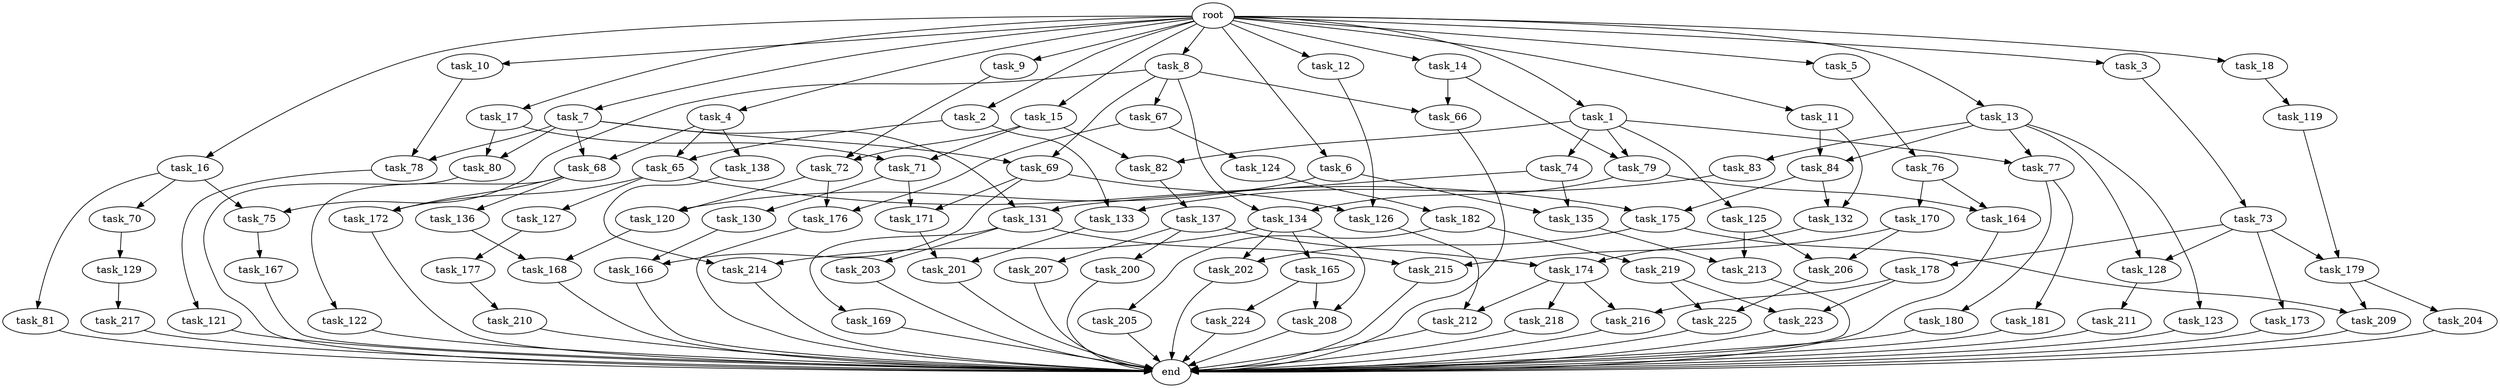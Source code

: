 digraph G {
  root [size="0.000000"];
  task_1 [size="102.400000"];
  task_2 [size="102.400000"];
  task_3 [size="102.400000"];
  task_4 [size="102.400000"];
  task_5 [size="102.400000"];
  task_6 [size="102.400000"];
  task_7 [size="102.400000"];
  task_8 [size="102.400000"];
  task_9 [size="102.400000"];
  task_10 [size="102.400000"];
  task_11 [size="102.400000"];
  task_12 [size="102.400000"];
  task_13 [size="102.400000"];
  task_14 [size="102.400000"];
  task_15 [size="102.400000"];
  task_16 [size="102.400000"];
  task_17 [size="102.400000"];
  task_18 [size="102.400000"];
  task_65 [size="76450417868.800003"];
  task_66 [size="73014444032.000000"];
  task_67 [size="42090679500.800003"];
  task_68 [size="107374182400.000000"];
  task_69 [size="127990025420.800003"];
  task_70 [size="54975581388.800003"];
  task_71 [size="116823110451.200012"];
  task_72 [size="44667659878.400002"];
  task_73 [size="21474836480.000000"];
  task_74 [size="54975581388.800003"];
  task_75 [size="97066260889.600006"];
  task_76 [size="85899345920.000000"];
  task_77 [size="85899345920.000000"];
  task_78 [size="99643241267.200012"];
  task_79 [size="85899345920.000000"];
  task_80 [size="171798691840.000000"];
  task_81 [size="54975581388.800003"];
  task_82 [size="85899345920.000000"];
  task_83 [size="30923764531.200001"];
  task_84 [size="116823110451.200012"];
  task_119 [size="3435973836.800000"];
  task_120 [size="83322365542.400009"];
  task_121 [size="3435973836.800000"];
  task_122 [size="13743895347.200001"];
  task_123 [size="30923764531.200001"];
  task_124 [size="3435973836.800000"];
  task_125 [size="54975581388.800003"];
  task_126 [size="6871947673.600000"];
  task_127 [size="13743895347.200001"];
  task_128 [size="116823110451.200012"];
  task_129 [size="69578470195.199997"];
  task_130 [size="54975581388.800003"];
  task_131 [size="127990025420.800003"];
  task_132 [size="107374182400.000000"];
  task_133 [size="76450417868.800003"];
  task_134 [size="127990025420.800003"];
  task_135 [size="111669149696.000000"];
  task_136 [size="13743895347.200001"];
  task_137 [size="7730941132.800000"];
  task_138 [size="21474836480.000000"];
  task_164 [size="155477816115.200012"];
  task_165 [size="54975581388.800003"];
  task_166 [size="45526653337.600006"];
  task_167 [size="85899345920.000000"];
  task_168 [size="73014444032.000000"];
  task_169 [size="21474836480.000000"];
  task_170 [size="69578470195.199997"];
  task_171 [size="58411555225.600006"];
  task_172 [size="27487790694.400002"];
  task_173 [size="85899345920.000000"];
  task_174 [size="52398601011.200005"];
  task_175 [size="35218731827.200005"];
  task_176 [size="17179869184.000000"];
  task_177 [size="30923764531.200001"];
  task_178 [size="85899345920.000000"];
  task_179 [size="93630287052.800003"];
  task_180 [size="21474836480.000000"];
  task_181 [size="21474836480.000000"];
  task_182 [size="30923764531.200001"];
  task_200 [size="30923764531.200001"];
  task_201 [size="21474836480.000000"];
  task_202 [size="62706522521.600006"];
  task_203 [size="21474836480.000000"];
  task_204 [size="30923764531.200001"];
  task_205 [size="7730941132.800000"];
  task_206 [size="171798691840.000000"];
  task_207 [size="30923764531.200001"];
  task_208 [size="109951162777.600006"];
  task_209 [size="38654705664.000000"];
  task_210 [size="85899345920.000000"];
  task_211 [size="42090679500.800003"];
  task_212 [size="17179869184.000000"];
  task_213 [size="127990025420.800003"];
  task_214 [size="109951162777.600006"];
  task_215 [size="107374182400.000000"];
  task_216 [size="27487790694.400002"];
  task_217 [size="21474836480.000000"];
  task_218 [size="13743895347.200001"];
  task_219 [size="7730941132.800000"];
  task_223 [size="27487790694.400002"];
  task_224 [size="54975581388.800003"];
  task_225 [size="27487790694.400002"];
  end [size="0.000000"];

  root -> task_1 [size="1.000000"];
  root -> task_2 [size="1.000000"];
  root -> task_3 [size="1.000000"];
  root -> task_4 [size="1.000000"];
  root -> task_5 [size="1.000000"];
  root -> task_6 [size="1.000000"];
  root -> task_7 [size="1.000000"];
  root -> task_8 [size="1.000000"];
  root -> task_9 [size="1.000000"];
  root -> task_10 [size="1.000000"];
  root -> task_11 [size="1.000000"];
  root -> task_12 [size="1.000000"];
  root -> task_13 [size="1.000000"];
  root -> task_14 [size="1.000000"];
  root -> task_15 [size="1.000000"];
  root -> task_16 [size="1.000000"];
  root -> task_17 [size="1.000000"];
  root -> task_18 [size="1.000000"];
  task_1 -> task_74 [size="536870912.000000"];
  task_1 -> task_77 [size="536870912.000000"];
  task_1 -> task_79 [size="536870912.000000"];
  task_1 -> task_82 [size="536870912.000000"];
  task_1 -> task_125 [size="536870912.000000"];
  task_2 -> task_65 [size="536870912.000000"];
  task_2 -> task_133 [size="536870912.000000"];
  task_3 -> task_73 [size="209715200.000000"];
  task_4 -> task_65 [size="209715200.000000"];
  task_4 -> task_68 [size="209715200.000000"];
  task_4 -> task_138 [size="209715200.000000"];
  task_5 -> task_76 [size="838860800.000000"];
  task_6 -> task_120 [size="679477248.000000"];
  task_6 -> task_135 [size="679477248.000000"];
  task_7 -> task_68 [size="838860800.000000"];
  task_7 -> task_69 [size="838860800.000000"];
  task_7 -> task_78 [size="838860800.000000"];
  task_7 -> task_80 [size="838860800.000000"];
  task_7 -> task_131 [size="838860800.000000"];
  task_8 -> task_66 [size="411041792.000000"];
  task_8 -> task_67 [size="411041792.000000"];
  task_8 -> task_69 [size="411041792.000000"];
  task_8 -> task_75 [size="411041792.000000"];
  task_8 -> task_134 [size="411041792.000000"];
  task_9 -> task_72 [size="134217728.000000"];
  task_10 -> task_78 [size="134217728.000000"];
  task_11 -> task_84 [size="838860800.000000"];
  task_11 -> task_132 [size="838860800.000000"];
  task_12 -> task_126 [size="33554432.000000"];
  task_13 -> task_77 [size="301989888.000000"];
  task_13 -> task_83 [size="301989888.000000"];
  task_13 -> task_84 [size="301989888.000000"];
  task_13 -> task_123 [size="301989888.000000"];
  task_13 -> task_128 [size="301989888.000000"];
  task_14 -> task_66 [size="301989888.000000"];
  task_14 -> task_79 [size="301989888.000000"];
  task_15 -> task_71 [size="301989888.000000"];
  task_15 -> task_72 [size="301989888.000000"];
  task_15 -> task_82 [size="301989888.000000"];
  task_16 -> task_70 [size="536870912.000000"];
  task_16 -> task_75 [size="536870912.000000"];
  task_16 -> task_81 [size="536870912.000000"];
  task_17 -> task_71 [size="838860800.000000"];
  task_17 -> task_80 [size="838860800.000000"];
  task_18 -> task_119 [size="33554432.000000"];
  task_65 -> task_127 [size="134217728.000000"];
  task_65 -> task_172 [size="134217728.000000"];
  task_65 -> task_175 [size="134217728.000000"];
  task_66 -> end [size="1.000000"];
  task_67 -> task_124 [size="33554432.000000"];
  task_67 -> task_176 [size="33554432.000000"];
  task_68 -> task_122 [size="134217728.000000"];
  task_68 -> task_136 [size="134217728.000000"];
  task_68 -> task_172 [size="134217728.000000"];
  task_69 -> task_126 [size="33554432.000000"];
  task_69 -> task_166 [size="33554432.000000"];
  task_69 -> task_171 [size="33554432.000000"];
  task_70 -> task_129 [size="679477248.000000"];
  task_71 -> task_130 [size="536870912.000000"];
  task_71 -> task_171 [size="536870912.000000"];
  task_72 -> task_120 [size="134217728.000000"];
  task_72 -> task_176 [size="134217728.000000"];
  task_73 -> task_128 [size="838860800.000000"];
  task_73 -> task_173 [size="838860800.000000"];
  task_73 -> task_178 [size="838860800.000000"];
  task_73 -> task_179 [size="838860800.000000"];
  task_74 -> task_131 [size="411041792.000000"];
  task_74 -> task_135 [size="411041792.000000"];
  task_75 -> task_167 [size="838860800.000000"];
  task_76 -> task_164 [size="679477248.000000"];
  task_76 -> task_170 [size="679477248.000000"];
  task_77 -> task_180 [size="209715200.000000"];
  task_77 -> task_181 [size="209715200.000000"];
  task_78 -> task_121 [size="33554432.000000"];
  task_79 -> task_134 [size="838860800.000000"];
  task_79 -> task_164 [size="838860800.000000"];
  task_80 -> end [size="1.000000"];
  task_81 -> end [size="1.000000"];
  task_82 -> task_137 [size="75497472.000000"];
  task_83 -> task_133 [size="209715200.000000"];
  task_84 -> task_132 [size="209715200.000000"];
  task_84 -> task_175 [size="209715200.000000"];
  task_119 -> task_179 [size="75497472.000000"];
  task_120 -> task_168 [size="411041792.000000"];
  task_121 -> end [size="1.000000"];
  task_122 -> end [size="1.000000"];
  task_123 -> end [size="1.000000"];
  task_124 -> task_182 [size="301989888.000000"];
  task_125 -> task_206 [size="838860800.000000"];
  task_125 -> task_213 [size="838860800.000000"];
  task_126 -> task_212 [size="33554432.000000"];
  task_127 -> task_177 [size="301989888.000000"];
  task_128 -> task_211 [size="411041792.000000"];
  task_129 -> task_217 [size="209715200.000000"];
  task_130 -> task_166 [size="411041792.000000"];
  task_131 -> task_169 [size="209715200.000000"];
  task_131 -> task_203 [size="209715200.000000"];
  task_131 -> task_215 [size="209715200.000000"];
  task_132 -> task_174 [size="209715200.000000"];
  task_133 -> task_201 [size="134217728.000000"];
  task_134 -> task_165 [size="536870912.000000"];
  task_134 -> task_202 [size="536870912.000000"];
  task_134 -> task_208 [size="536870912.000000"];
  task_134 -> task_214 [size="536870912.000000"];
  task_135 -> task_213 [size="411041792.000000"];
  task_136 -> task_168 [size="301989888.000000"];
  task_137 -> task_174 [size="301989888.000000"];
  task_137 -> task_200 [size="301989888.000000"];
  task_137 -> task_207 [size="301989888.000000"];
  task_138 -> task_214 [size="536870912.000000"];
  task_164 -> end [size="1.000000"];
  task_165 -> task_208 [size="536870912.000000"];
  task_165 -> task_224 [size="536870912.000000"];
  task_166 -> end [size="1.000000"];
  task_167 -> end [size="1.000000"];
  task_168 -> end [size="1.000000"];
  task_169 -> end [size="1.000000"];
  task_170 -> task_206 [size="838860800.000000"];
  task_170 -> task_215 [size="838860800.000000"];
  task_171 -> task_201 [size="75497472.000000"];
  task_172 -> end [size="1.000000"];
  task_173 -> end [size="1.000000"];
  task_174 -> task_212 [size="134217728.000000"];
  task_174 -> task_216 [size="134217728.000000"];
  task_174 -> task_218 [size="134217728.000000"];
  task_175 -> task_202 [size="75497472.000000"];
  task_175 -> task_209 [size="75497472.000000"];
  task_176 -> end [size="1.000000"];
  task_177 -> task_210 [size="838860800.000000"];
  task_178 -> task_216 [size="134217728.000000"];
  task_178 -> task_223 [size="134217728.000000"];
  task_179 -> task_204 [size="301989888.000000"];
  task_179 -> task_209 [size="301989888.000000"];
  task_180 -> end [size="1.000000"];
  task_181 -> end [size="1.000000"];
  task_182 -> task_205 [size="75497472.000000"];
  task_182 -> task_219 [size="75497472.000000"];
  task_200 -> end [size="1.000000"];
  task_201 -> end [size="1.000000"];
  task_202 -> end [size="1.000000"];
  task_203 -> end [size="1.000000"];
  task_204 -> end [size="1.000000"];
  task_205 -> end [size="1.000000"];
  task_206 -> task_225 [size="134217728.000000"];
  task_207 -> end [size="1.000000"];
  task_208 -> end [size="1.000000"];
  task_209 -> end [size="1.000000"];
  task_210 -> end [size="1.000000"];
  task_211 -> end [size="1.000000"];
  task_212 -> end [size="1.000000"];
  task_213 -> end [size="1.000000"];
  task_214 -> end [size="1.000000"];
  task_215 -> end [size="1.000000"];
  task_216 -> end [size="1.000000"];
  task_217 -> end [size="1.000000"];
  task_218 -> end [size="1.000000"];
  task_219 -> task_223 [size="134217728.000000"];
  task_219 -> task_225 [size="134217728.000000"];
  task_223 -> end [size="1.000000"];
  task_224 -> end [size="1.000000"];
  task_225 -> end [size="1.000000"];
}
